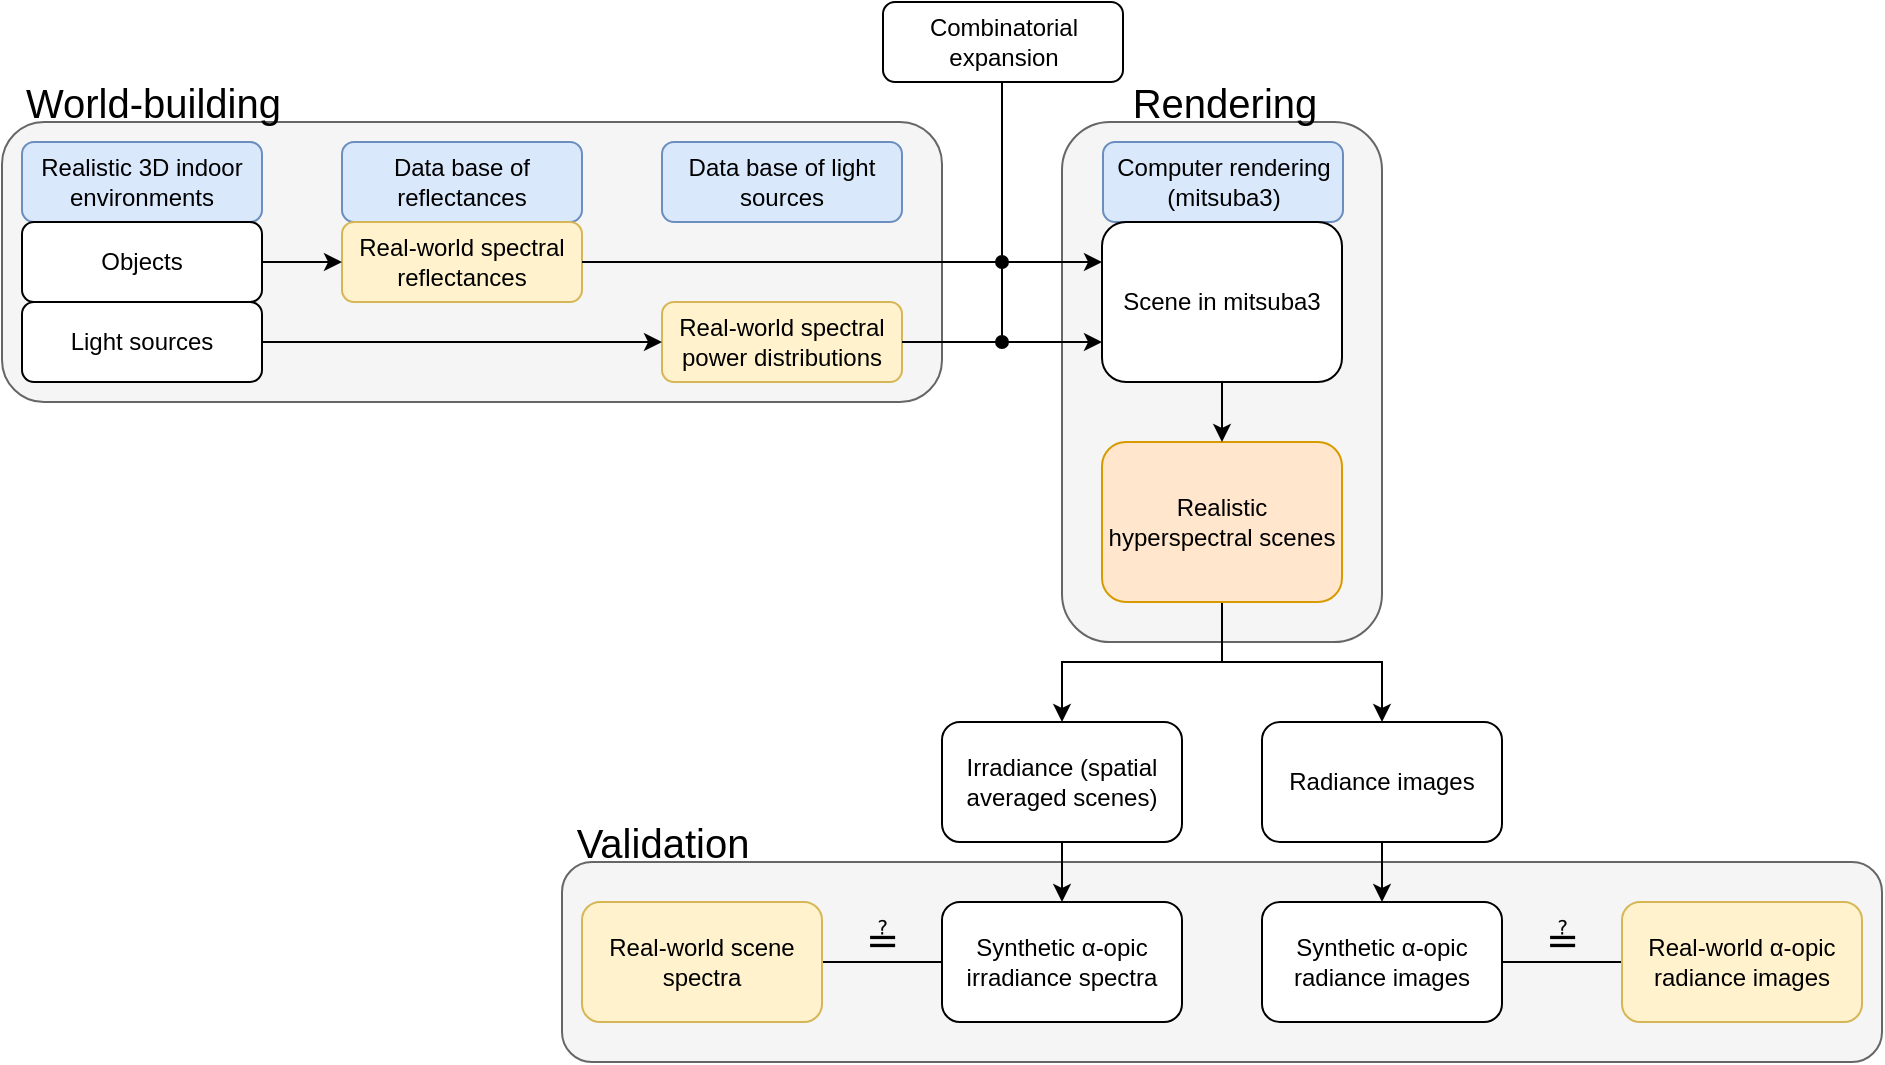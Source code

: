 <mxfile version="20.1.3" type="github">
  <diagram id="rsuLpH8KgEvGk5WkiZxI" name="Page-1">
    <mxGraphModel dx="1090" dy="2268" grid="1" gridSize="10" guides="1" tooltips="1" connect="1" arrows="1" fold="1" page="1" pageScale="1" pageWidth="1169" pageHeight="1654" math="0" shadow="0">
      <root>
        <mxCell id="0" />
        <mxCell id="1" parent="0" />
        <mxCell id="XlGuziPXTp8Qo9VDGnD7-38" value="" style="rounded=1;whiteSpace=wrap;html=1;fillColor=#f5f5f5;fontColor=#333333;strokeColor=#666666;" vertex="1" parent="1">
          <mxGeometry x="140" y="20" width="470" height="140" as="geometry" />
        </mxCell>
        <mxCell id="XlGuziPXTp8Qo9VDGnD7-37" value="" style="rounded=1;whiteSpace=wrap;html=1;fillColor=#f5f5f5;fontColor=#333333;strokeColor=#666666;" vertex="1" parent="1">
          <mxGeometry x="670" y="20" width="160" height="260" as="geometry" />
        </mxCell>
        <mxCell id="XlGuziPXTp8Qo9VDGnD7-30" value="" style="rounded=1;whiteSpace=wrap;html=1;fillColor=#f5f5f5;fontColor=#333333;strokeColor=#666666;" vertex="1" parent="1">
          <mxGeometry x="420" y="390" width="660" height="100" as="geometry" />
        </mxCell>
        <mxCell id="XlGuziPXTp8Qo9VDGnD7-1" value="Realistic 3D indoor environments" style="rounded=1;whiteSpace=wrap;html=1;fillColor=#dae8fc;strokeColor=#6c8ebf;" vertex="1" parent="1">
          <mxGeometry x="150" y="30" width="120" height="40" as="geometry" />
        </mxCell>
        <mxCell id="XlGuziPXTp8Qo9VDGnD7-2" value="Objects" style="rounded=1;whiteSpace=wrap;html=1;" vertex="1" parent="1">
          <mxGeometry x="150" y="70" width="120" height="40" as="geometry" />
        </mxCell>
        <mxCell id="XlGuziPXTp8Qo9VDGnD7-3" value="Light sources" style="rounded=1;whiteSpace=wrap;html=1;" vertex="1" parent="1">
          <mxGeometry x="150" y="110" width="120" height="40" as="geometry" />
        </mxCell>
        <mxCell id="XlGuziPXTp8Qo9VDGnD7-5" value="Data base of reflectances" style="rounded=1;whiteSpace=wrap;html=1;fillColor=#dae8fc;strokeColor=#6c8ebf;" vertex="1" parent="1">
          <mxGeometry x="310" y="30" width="120" height="40" as="geometry" />
        </mxCell>
        <mxCell id="XlGuziPXTp8Qo9VDGnD7-6" value="Real-world spectral reflectances" style="rounded=1;whiteSpace=wrap;html=1;fillColor=#fff2cc;strokeColor=#d6b656;" vertex="1" parent="1">
          <mxGeometry x="310" y="70" width="120" height="40" as="geometry" />
        </mxCell>
        <mxCell id="XlGuziPXTp8Qo9VDGnD7-7" value="Data base of light sources" style="rounded=1;whiteSpace=wrap;html=1;fillColor=#dae8fc;strokeColor=#6c8ebf;" vertex="1" parent="1">
          <mxGeometry x="470" y="30" width="120" height="40" as="geometry" />
        </mxCell>
        <mxCell id="XlGuziPXTp8Qo9VDGnD7-8" value="Real-world spectral power distributions" style="rounded=1;whiteSpace=wrap;html=1;fillColor=#fff2cc;strokeColor=#d6b656;" vertex="1" parent="1">
          <mxGeometry x="470" y="110" width="120" height="40" as="geometry" />
        </mxCell>
        <mxCell id="XlGuziPXTp8Qo9VDGnD7-9" value="Computer rendering (mitsuba3)" style="rounded=1;whiteSpace=wrap;html=1;fillColor=#dae8fc;strokeColor=#6c8ebf;" vertex="1" parent="1">
          <mxGeometry x="690.5" y="30" width="120" height="40" as="geometry" />
        </mxCell>
        <mxCell id="XlGuziPXTp8Qo9VDGnD7-10" value="Scene in mitsuba3" style="rounded=1;whiteSpace=wrap;html=1;" vertex="1" parent="1">
          <mxGeometry x="690" y="70" width="120" height="80" as="geometry" />
        </mxCell>
        <mxCell id="XlGuziPXTp8Qo9VDGnD7-11" value="" style="endArrow=classic;html=1;rounded=0;exitX=1;exitY=0.5;exitDx=0;exitDy=0;entryX=0;entryY=0.5;entryDx=0;entryDy=0;" edge="1" parent="1" source="XlGuziPXTp8Qo9VDGnD7-2" target="XlGuziPXTp8Qo9VDGnD7-6">
          <mxGeometry width="50" height="50" relative="1" as="geometry">
            <mxPoint x="460" y="210" as="sourcePoint" />
            <mxPoint x="510" y="160" as="targetPoint" />
          </mxGeometry>
        </mxCell>
        <mxCell id="XlGuziPXTp8Qo9VDGnD7-12" value="" style="endArrow=classic;html=1;rounded=0;exitX=1;exitY=0.5;exitDx=0;exitDy=0;" edge="1" parent="1" source="XlGuziPXTp8Qo9VDGnD7-3" target="XlGuziPXTp8Qo9VDGnD7-8">
          <mxGeometry width="50" height="50" relative="1" as="geometry">
            <mxPoint x="280" y="100" as="sourcePoint" />
            <mxPoint x="320" y="100" as="targetPoint" />
          </mxGeometry>
        </mxCell>
        <mxCell id="XlGuziPXTp8Qo9VDGnD7-13" value="" style="endArrow=classic;html=1;rounded=0;exitX=1;exitY=0.5;exitDx=0;exitDy=0;entryX=0;entryY=0.25;entryDx=0;entryDy=0;" edge="1" parent="1" source="XlGuziPXTp8Qo9VDGnD7-6" target="XlGuziPXTp8Qo9VDGnD7-10">
          <mxGeometry width="50" height="50" relative="1" as="geometry">
            <mxPoint x="460" y="89.5" as="sourcePoint" />
            <mxPoint x="660" y="89.5" as="targetPoint" />
          </mxGeometry>
        </mxCell>
        <mxCell id="XlGuziPXTp8Qo9VDGnD7-14" value="" style="endArrow=classic;html=1;rounded=0;exitX=1;exitY=0.5;exitDx=0;exitDy=0;entryX=0;entryY=0.75;entryDx=0;entryDy=0;" edge="1" parent="1" source="XlGuziPXTp8Qo9VDGnD7-8" target="XlGuziPXTp8Qo9VDGnD7-10">
          <mxGeometry width="50" height="50" relative="1" as="geometry">
            <mxPoint x="460" y="210" as="sourcePoint" />
            <mxPoint x="510" y="160" as="targetPoint" />
          </mxGeometry>
        </mxCell>
        <mxCell id="XlGuziPXTp8Qo9VDGnD7-20" style="edgeStyle=orthogonalEdgeStyle;rounded=0;orthogonalLoop=1;jettySize=auto;html=1;exitX=0.5;exitY=1;exitDx=0;exitDy=0;entryX=0.5;entryY=0;entryDx=0;entryDy=0;" edge="1" parent="1" source="XlGuziPXTp8Qo9VDGnD7-15" target="XlGuziPXTp8Qo9VDGnD7-18">
          <mxGeometry relative="1" as="geometry" />
        </mxCell>
        <mxCell id="XlGuziPXTp8Qo9VDGnD7-21" style="edgeStyle=orthogonalEdgeStyle;rounded=0;orthogonalLoop=1;jettySize=auto;html=1;" edge="1" parent="1" source="XlGuziPXTp8Qo9VDGnD7-15" target="XlGuziPXTp8Qo9VDGnD7-19">
          <mxGeometry relative="1" as="geometry" />
        </mxCell>
        <mxCell id="XlGuziPXTp8Qo9VDGnD7-15" value="Realistic hyperspectral scenes" style="rounded=1;whiteSpace=wrap;html=1;fillColor=#ffe6cc;strokeColor=#d79b00;" vertex="1" parent="1">
          <mxGeometry x="690" y="180" width="120" height="80" as="geometry" />
        </mxCell>
        <mxCell id="XlGuziPXTp8Qo9VDGnD7-16" value="" style="endArrow=classic;html=1;rounded=0;entryX=0.5;entryY=0;entryDx=0;entryDy=0;exitX=0.5;exitY=1;exitDx=0;exitDy=0;" edge="1" parent="1" source="XlGuziPXTp8Qo9VDGnD7-10" target="XlGuziPXTp8Qo9VDGnD7-15">
          <mxGeometry width="50" height="50" relative="1" as="geometry">
            <mxPoint x="460" y="210" as="sourcePoint" />
            <mxPoint x="510" y="160" as="targetPoint" />
          </mxGeometry>
        </mxCell>
        <mxCell id="XlGuziPXTp8Qo9VDGnD7-27" style="edgeStyle=orthogonalEdgeStyle;rounded=0;orthogonalLoop=1;jettySize=auto;html=1;" edge="1" parent="1" source="XlGuziPXTp8Qo9VDGnD7-18" target="XlGuziPXTp8Qo9VDGnD7-26">
          <mxGeometry relative="1" as="geometry" />
        </mxCell>
        <mxCell id="XlGuziPXTp8Qo9VDGnD7-18" value="Irradiance (spatial averaged scenes)" style="rounded=1;whiteSpace=wrap;html=1;" vertex="1" parent="1">
          <mxGeometry x="610" y="320" width="120" height="60" as="geometry" />
        </mxCell>
        <mxCell id="XlGuziPXTp8Qo9VDGnD7-29" style="edgeStyle=orthogonalEdgeStyle;rounded=0;orthogonalLoop=1;jettySize=auto;html=1;" edge="1" parent="1" source="XlGuziPXTp8Qo9VDGnD7-19" target="XlGuziPXTp8Qo9VDGnD7-25">
          <mxGeometry relative="1" as="geometry" />
        </mxCell>
        <mxCell id="XlGuziPXTp8Qo9VDGnD7-19" value="Radiance images" style="rounded=1;whiteSpace=wrap;html=1;" vertex="1" parent="1">
          <mxGeometry x="770" y="320" width="120" height="60" as="geometry" />
        </mxCell>
        <mxCell id="XlGuziPXTp8Qo9VDGnD7-33" style="edgeStyle=orthogonalEdgeStyle;rounded=0;orthogonalLoop=1;jettySize=auto;html=1;endArrow=none;endFill=0;" edge="1" parent="1" source="XlGuziPXTp8Qo9VDGnD7-22" target="XlGuziPXTp8Qo9VDGnD7-26">
          <mxGeometry relative="1" as="geometry" />
        </mxCell>
        <mxCell id="XlGuziPXTp8Qo9VDGnD7-22" value="Real-world scene spectra" style="rounded=1;whiteSpace=wrap;html=1;fillColor=#fff2cc;strokeColor=#d6b656;" vertex="1" parent="1">
          <mxGeometry x="430" y="410" width="120" height="60" as="geometry" />
        </mxCell>
        <mxCell id="XlGuziPXTp8Qo9VDGnD7-34" style="edgeStyle=orthogonalEdgeStyle;rounded=0;orthogonalLoop=1;jettySize=auto;html=1;entryX=1;entryY=0.5;entryDx=0;entryDy=0;endArrow=none;endFill=0;" edge="1" parent="1" source="XlGuziPXTp8Qo9VDGnD7-23" target="XlGuziPXTp8Qo9VDGnD7-25">
          <mxGeometry relative="1" as="geometry" />
        </mxCell>
        <mxCell id="XlGuziPXTp8Qo9VDGnD7-23" value="Real-world &lt;span&gt;α-opic &lt;/span&gt;radiance images" style="rounded=1;whiteSpace=wrap;html=1;fillColor=#fff2cc;strokeColor=#d6b656;" vertex="1" parent="1">
          <mxGeometry x="950" y="410" width="120" height="60" as="geometry" />
        </mxCell>
        <mxCell id="XlGuziPXTp8Qo9VDGnD7-25" value="Synthetic &lt;span&gt;α-opic &lt;/span&gt;radiance images" style="rounded=1;whiteSpace=wrap;html=1;" vertex="1" parent="1">
          <mxGeometry x="770" y="410" width="120" height="60" as="geometry" />
        </mxCell>
        <mxCell id="XlGuziPXTp8Qo9VDGnD7-26" value="Synthetic &lt;span&gt;α-opic &lt;/span&gt;irradiance spectra" style="rounded=1;whiteSpace=wrap;html=1;" vertex="1" parent="1">
          <mxGeometry x="610" y="410" width="120" height="60" as="geometry" />
        </mxCell>
        <mxCell id="XlGuziPXTp8Qo9VDGnD7-35" value="Validation" style="text;strokeColor=none;fillColor=none;html=1;fontSize=20;fontStyle=0;verticalAlign=middle;align=center;" vertex="1" parent="1">
          <mxGeometry x="420" y="360" width="100" height="40" as="geometry" />
        </mxCell>
        <mxCell id="XlGuziPXTp8Qo9VDGnD7-36" value="Rendering" style="text;strokeColor=none;fillColor=none;html=1;fontSize=20;fontStyle=0;verticalAlign=middle;align=center;" vertex="1" parent="1">
          <mxGeometry x="700.5" y="-10" width="100" height="40" as="geometry" />
        </mxCell>
        <mxCell id="XlGuziPXTp8Qo9VDGnD7-39" value="&lt;div align=&quot;left&quot;&gt;World-building&lt;/div&gt;" style="text;strokeColor=none;fillColor=none;html=1;fontSize=20;fontStyle=0;verticalAlign=middle;align=left;" vertex="1" parent="1">
          <mxGeometry x="150" y="-10" width="100" height="40" as="geometry" />
        </mxCell>
        <mxCell id="XlGuziPXTp8Qo9VDGnD7-40" value="≟" style="text;whiteSpace=wrap;html=1;fontSize=20;" vertex="1" parent="1">
          <mxGeometry x="570" y="410" width="50" height="50" as="geometry" />
        </mxCell>
        <mxCell id="XlGuziPXTp8Qo9VDGnD7-41" value="≟" style="text;whiteSpace=wrap;html=1;fontSize=20;" vertex="1" parent="1">
          <mxGeometry x="910" y="410" width="50" height="50" as="geometry" />
        </mxCell>
        <mxCell id="XlGuziPXTp8Qo9VDGnD7-46" value="" style="endArrow=none;html=1;rounded=0;fontSize=20;startArrow=oval;startFill=1;" edge="1" parent="1">
          <mxGeometry width="50" height="50" relative="1" as="geometry">
            <mxPoint x="640" y="130" as="sourcePoint" />
            <mxPoint x="640" as="targetPoint" />
          </mxGeometry>
        </mxCell>
        <mxCell id="XlGuziPXTp8Qo9VDGnD7-47" value="" style="endArrow=none;html=1;rounded=0;fontSize=20;startArrow=oval;startFill=1;" edge="1" parent="1">
          <mxGeometry width="50" height="50" relative="1" as="geometry">
            <mxPoint x="640" y="90" as="sourcePoint" />
            <mxPoint x="640" as="targetPoint" />
          </mxGeometry>
        </mxCell>
        <mxCell id="XlGuziPXTp8Qo9VDGnD7-49" value="Combinatorial expansion" style="rounded=1;whiteSpace=wrap;html=1;" vertex="1" parent="1">
          <mxGeometry x="580.5" y="-40" width="120" height="40" as="geometry" />
        </mxCell>
      </root>
    </mxGraphModel>
  </diagram>
</mxfile>
